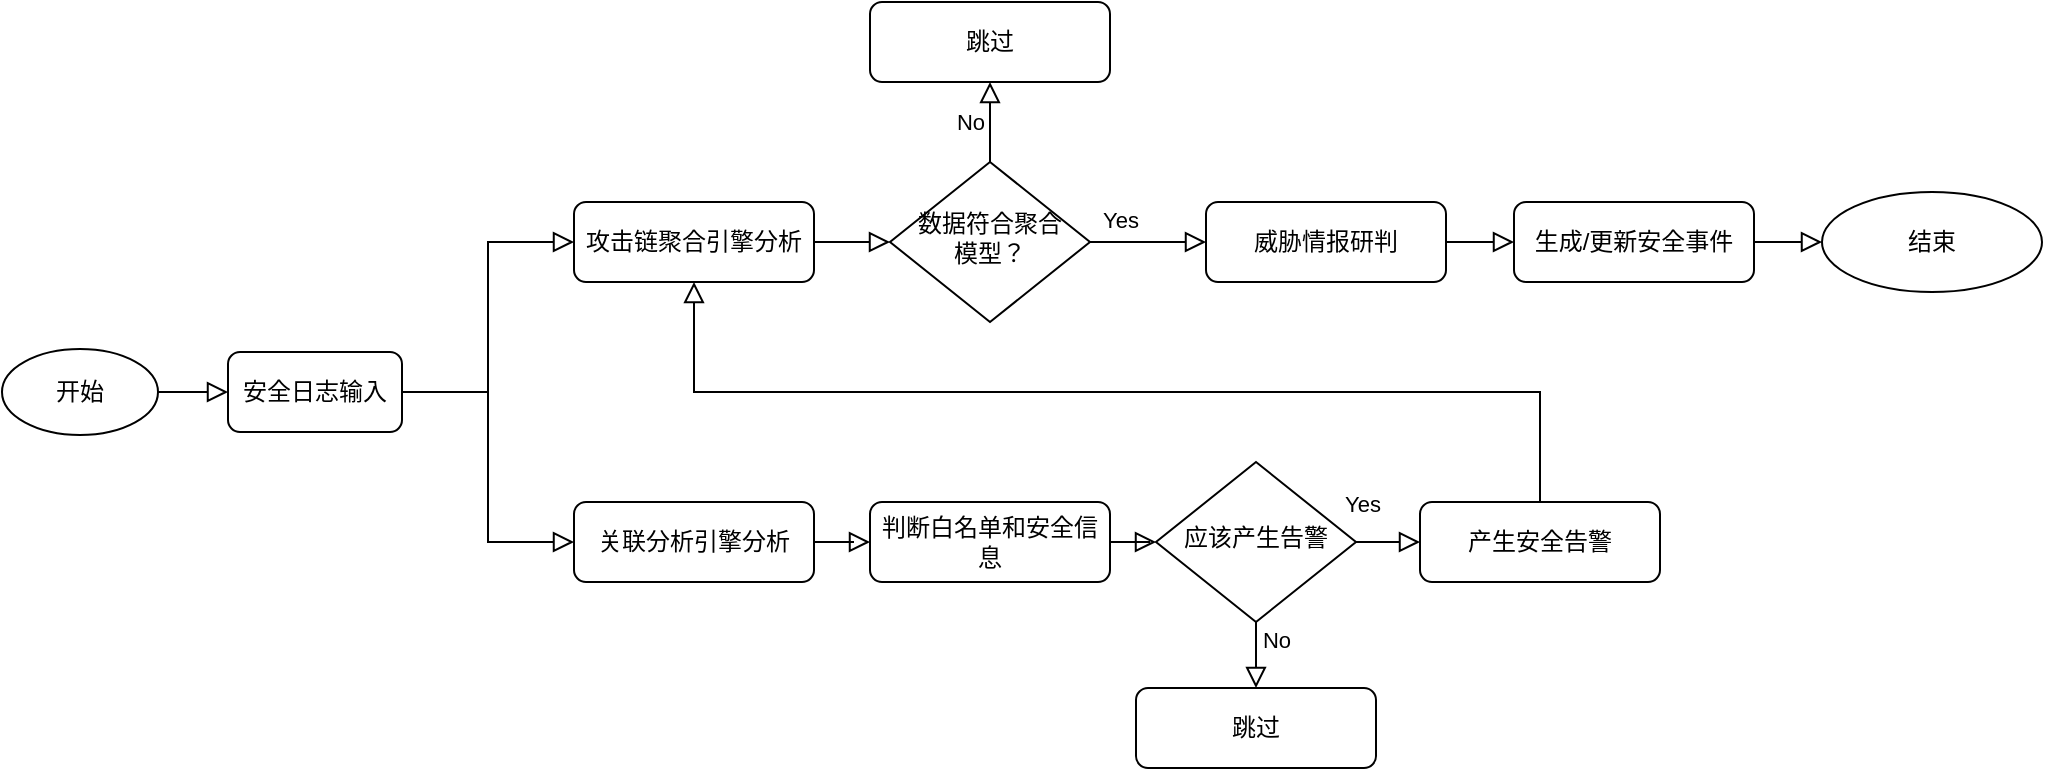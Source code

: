 <mxfile version="17.1.3" type="github">
  <diagram id="C5RBs43oDa-KdzZeNtuy" name="Page-1">
    <mxGraphModel dx="953" dy="945" grid="0" gridSize="10" guides="1" tooltips="1" connect="1" arrows="1" fold="1" page="0" pageScale="1" pageWidth="827" pageHeight="1169" math="0" shadow="0">
      <root>
        <mxCell id="WIyWlLk6GJQsqaUBKTNV-0" />
        <mxCell id="WIyWlLk6GJQsqaUBKTNV-1" parent="WIyWlLk6GJQsqaUBKTNV-0" />
        <mxCell id="uLH09OAnESGkZYjh2r8T-78" value="" style="edgeStyle=orthogonalEdgeStyle;shape=connector;rounded=0;orthogonalLoop=1;jettySize=auto;html=1;shadow=0;labelBackgroundColor=none;fontFamily=Helvetica;fontSize=11;fontColor=default;endArrow=block;endFill=0;endSize=8;strokeColor=default;strokeWidth=1;" edge="1" parent="WIyWlLk6GJQsqaUBKTNV-1" source="uLH09OAnESGkZYjh2r8T-5" target="uLH09OAnESGkZYjh2r8T-77">
          <mxGeometry relative="1" as="geometry" />
        </mxCell>
        <mxCell id="uLH09OAnESGkZYjh2r8T-5" value="开始" style="ellipse;whiteSpace=wrap;html=1;" vertex="1" parent="WIyWlLk6GJQsqaUBKTNV-1">
          <mxGeometry x="153" y="83.5" width="78" height="43" as="geometry" />
        </mxCell>
        <mxCell id="uLH09OAnESGkZYjh2r8T-45" value="" style="edgeStyle=orthogonalEdgeStyle;shape=connector;rounded=0;orthogonalLoop=1;jettySize=auto;html=1;shadow=0;labelBackgroundColor=none;fontFamily=Helvetica;fontSize=11;fontColor=default;endArrow=block;endFill=0;endSize=8;strokeColor=default;strokeWidth=1;exitX=1;exitY=0.5;exitDx=0;exitDy=0;" edge="1" parent="WIyWlLk6GJQsqaUBKTNV-1" source="uLH09OAnESGkZYjh2r8T-83" target="uLH09OAnESGkZYjh2r8T-44">
          <mxGeometry relative="1" as="geometry">
            <mxPoint x="711" y="180" as="sourcePoint" />
          </mxGeometry>
        </mxCell>
        <mxCell id="uLH09OAnESGkZYjh2r8T-48" style="edgeStyle=orthogonalEdgeStyle;shape=connector;rounded=0;orthogonalLoop=1;jettySize=auto;html=1;entryX=0.5;entryY=1;entryDx=0;entryDy=0;shadow=0;labelBackgroundColor=none;fontFamily=Helvetica;fontSize=11;fontColor=default;endArrow=block;endFill=0;endSize=8;strokeColor=default;strokeWidth=1;exitX=0.5;exitY=0;exitDx=0;exitDy=0;" edge="1" parent="WIyWlLk6GJQsqaUBKTNV-1" source="uLH09OAnESGkZYjh2r8T-44" target="uLH09OAnESGkZYjh2r8T-46">
          <mxGeometry relative="1" as="geometry" />
        </mxCell>
        <mxCell id="uLH09OAnESGkZYjh2r8T-44" value="产生安全告警" style="rounded=1;whiteSpace=wrap;html=1;fontSize=12;glass=0;strokeWidth=1;shadow=0;" vertex="1" parent="WIyWlLk6GJQsqaUBKTNV-1">
          <mxGeometry x="862" y="160" width="120" height="40" as="geometry" />
        </mxCell>
        <mxCell id="uLH09OAnESGkZYjh2r8T-50" value="" style="edgeStyle=orthogonalEdgeStyle;shape=connector;rounded=0;orthogonalLoop=1;jettySize=auto;html=1;shadow=0;labelBackgroundColor=none;fontFamily=Helvetica;fontSize=11;fontColor=default;endArrow=block;endFill=0;endSize=8;strokeColor=default;strokeWidth=1;" edge="1" parent="WIyWlLk6GJQsqaUBKTNV-1" source="uLH09OAnESGkZYjh2r8T-46" target="uLH09OAnESGkZYjh2r8T-49">
          <mxGeometry relative="1" as="geometry" />
        </mxCell>
        <mxCell id="uLH09OAnESGkZYjh2r8T-46" value="攻击链聚合引擎分析" style="rounded=1;whiteSpace=wrap;html=1;fontSize=12;glass=0;strokeWidth=1;shadow=0;" vertex="1" parent="WIyWlLk6GJQsqaUBKTNV-1">
          <mxGeometry x="439" y="10" width="120" height="40" as="geometry" />
        </mxCell>
        <mxCell id="uLH09OAnESGkZYjh2r8T-52" value="" style="edgeStyle=orthogonalEdgeStyle;shape=connector;rounded=0;orthogonalLoop=1;jettySize=auto;html=1;shadow=0;labelBackgroundColor=none;fontFamily=Helvetica;fontSize=11;fontColor=default;endArrow=block;endFill=0;endSize=8;strokeColor=default;strokeWidth=1;" edge="1" parent="WIyWlLk6GJQsqaUBKTNV-1" source="uLH09OAnESGkZYjh2r8T-49" target="uLH09OAnESGkZYjh2r8T-51">
          <mxGeometry relative="1" as="geometry" />
        </mxCell>
        <mxCell id="uLH09OAnESGkZYjh2r8T-56" value="" style="edgeStyle=orthogonalEdgeStyle;shape=connector;rounded=0;orthogonalLoop=1;jettySize=auto;html=1;shadow=0;labelBackgroundColor=none;fontFamily=Helvetica;fontSize=11;fontColor=default;endArrow=block;endFill=0;endSize=8;strokeColor=default;strokeWidth=1;" edge="1" parent="WIyWlLk6GJQsqaUBKTNV-1" source="uLH09OAnESGkZYjh2r8T-49" target="uLH09OAnESGkZYjh2r8T-54">
          <mxGeometry relative="1" as="geometry" />
        </mxCell>
        <mxCell id="uLH09OAnESGkZYjh2r8T-49" value="数据符合聚合&lt;br&gt;模型？" style="rhombus;whiteSpace=wrap;html=1;shadow=0;fontFamily=Helvetica;fontSize=12;align=center;strokeWidth=1;spacing=6;spacingTop=-4;" vertex="1" parent="WIyWlLk6GJQsqaUBKTNV-1">
          <mxGeometry x="597" y="-10" width="100" height="80" as="geometry" />
        </mxCell>
        <mxCell id="uLH09OAnESGkZYjh2r8T-51" value="跳过" style="rounded=1;whiteSpace=wrap;html=1;fontSize=12;glass=0;strokeWidth=1;shadow=0;" vertex="1" parent="WIyWlLk6GJQsqaUBKTNV-1">
          <mxGeometry x="587" y="-90" width="120" height="40" as="geometry" />
        </mxCell>
        <mxCell id="uLH09OAnESGkZYjh2r8T-53" value="No" style="text;html=1;align=center;verticalAlign=middle;resizable=0;points=[];autosize=1;strokeColor=none;fillColor=none;fontSize=11;fontFamily=Helvetica;fontColor=default;" vertex="1" parent="WIyWlLk6GJQsqaUBKTNV-1">
          <mxGeometry x="622" y="-40" width="30" height="20" as="geometry" />
        </mxCell>
        <mxCell id="uLH09OAnESGkZYjh2r8T-93" value="" style="edgeStyle=orthogonalEdgeStyle;shape=connector;rounded=0;orthogonalLoop=1;jettySize=auto;html=1;shadow=0;labelBackgroundColor=none;fontFamily=Helvetica;fontSize=11;fontColor=default;endArrow=block;endFill=0;endSize=8;strokeColor=default;strokeWidth=1;" edge="1" parent="WIyWlLk6GJQsqaUBKTNV-1" source="uLH09OAnESGkZYjh2r8T-54" target="uLH09OAnESGkZYjh2r8T-92">
          <mxGeometry relative="1" as="geometry" />
        </mxCell>
        <mxCell id="uLH09OAnESGkZYjh2r8T-54" value="威胁情报研判" style="rounded=1;whiteSpace=wrap;html=1;fontSize=12;glass=0;strokeWidth=1;shadow=0;" vertex="1" parent="WIyWlLk6GJQsqaUBKTNV-1">
          <mxGeometry x="755" y="10" width="120" height="40" as="geometry" />
        </mxCell>
        <mxCell id="uLH09OAnESGkZYjh2r8T-57" value="结束" style="ellipse;whiteSpace=wrap;html=1;" vertex="1" parent="WIyWlLk6GJQsqaUBKTNV-1">
          <mxGeometry x="1063" y="5" width="110" height="50" as="geometry" />
        </mxCell>
        <mxCell id="uLH09OAnESGkZYjh2r8T-59" value="Yes" style="text;html=1;align=center;verticalAlign=middle;resizable=0;points=[];autosize=1;strokeColor=none;fillColor=none;fontSize=11;fontFamily=Helvetica;fontColor=default;" vertex="1" parent="WIyWlLk6GJQsqaUBKTNV-1">
          <mxGeometry x="697" y="10" width="29" height="17" as="geometry" />
        </mxCell>
        <mxCell id="uLH09OAnESGkZYjh2r8T-87" value="" style="edgeStyle=orthogonalEdgeStyle;shape=connector;rounded=0;orthogonalLoop=1;jettySize=auto;html=1;shadow=0;labelBackgroundColor=none;fontFamily=Helvetica;fontSize=11;fontColor=default;endArrow=block;endFill=0;endSize=8;strokeColor=default;strokeWidth=1;" edge="1" parent="WIyWlLk6GJQsqaUBKTNV-1" source="uLH09OAnESGkZYjh2r8T-76" target="uLH09OAnESGkZYjh2r8T-83">
          <mxGeometry relative="1" as="geometry" />
        </mxCell>
        <mxCell id="uLH09OAnESGkZYjh2r8T-76" value="判断白名单和安全信息" style="rounded=1;whiteSpace=wrap;html=1;fontSize=12;glass=0;strokeWidth=1;shadow=0;" vertex="1" parent="WIyWlLk6GJQsqaUBKTNV-1">
          <mxGeometry x="587" y="160" width="120" height="40" as="geometry" />
        </mxCell>
        <mxCell id="uLH09OAnESGkZYjh2r8T-79" style="edgeStyle=orthogonalEdgeStyle;shape=connector;rounded=0;orthogonalLoop=1;jettySize=auto;html=1;shadow=0;labelBackgroundColor=none;fontFamily=Helvetica;fontSize=11;fontColor=default;endArrow=block;endFill=0;endSize=8;strokeColor=default;strokeWidth=1;entryX=0;entryY=0.5;entryDx=0;entryDy=0;" edge="1" parent="WIyWlLk6GJQsqaUBKTNV-1" source="uLH09OAnESGkZYjh2r8T-77" target="uLH09OAnESGkZYjh2r8T-80">
          <mxGeometry relative="1" as="geometry">
            <mxPoint x="390.414" y="176.748" as="targetPoint" />
          </mxGeometry>
        </mxCell>
        <mxCell id="uLH09OAnESGkZYjh2r8T-77" value="安全日志输入" style="rounded=1;whiteSpace=wrap;html=1;fontSize=12;glass=0;strokeWidth=1;shadow=0;" vertex="1" parent="WIyWlLk6GJQsqaUBKTNV-1">
          <mxGeometry x="266" y="85" width="87" height="40" as="geometry" />
        </mxCell>
        <mxCell id="uLH09OAnESGkZYjh2r8T-86" value="" style="edgeStyle=orthogonalEdgeStyle;shape=connector;rounded=0;orthogonalLoop=1;jettySize=auto;html=1;shadow=0;labelBackgroundColor=none;fontFamily=Helvetica;fontSize=11;fontColor=default;endArrow=block;endFill=0;endSize=8;strokeColor=default;strokeWidth=1;entryX=0;entryY=0.5;entryDx=0;entryDy=0;" edge="1" parent="WIyWlLk6GJQsqaUBKTNV-1" source="uLH09OAnESGkZYjh2r8T-80" target="uLH09OAnESGkZYjh2r8T-76">
          <mxGeometry relative="1" as="geometry" />
        </mxCell>
        <mxCell id="uLH09OAnESGkZYjh2r8T-80" value="关联分析引擎分析" style="rounded=1;whiteSpace=wrap;html=1;fontSize=12;glass=0;strokeWidth=1;shadow=0;" vertex="1" parent="WIyWlLk6GJQsqaUBKTNV-1">
          <mxGeometry x="439" y="160" width="120" height="40" as="geometry" />
        </mxCell>
        <mxCell id="uLH09OAnESGkZYjh2r8T-81" style="edgeStyle=orthogonalEdgeStyle;shape=connector;rounded=0;orthogonalLoop=1;jettySize=auto;html=1;shadow=0;labelBackgroundColor=none;fontFamily=Helvetica;fontSize=11;fontColor=default;endArrow=block;endFill=0;endSize=8;strokeColor=default;strokeWidth=1;entryX=0;entryY=0.5;entryDx=0;entryDy=0;exitX=1;exitY=0.5;exitDx=0;exitDy=0;" edge="1" parent="WIyWlLk6GJQsqaUBKTNV-1" source="uLH09OAnESGkZYjh2r8T-77" target="uLH09OAnESGkZYjh2r8T-46">
          <mxGeometry relative="1" as="geometry">
            <mxPoint x="453" y="80" as="targetPoint" />
            <mxPoint x="367" y="115" as="sourcePoint" />
          </mxGeometry>
        </mxCell>
        <mxCell id="uLH09OAnESGkZYjh2r8T-90" value="" style="edgeStyle=orthogonalEdgeStyle;shape=connector;rounded=0;orthogonalLoop=1;jettySize=auto;html=1;shadow=0;labelBackgroundColor=none;fontFamily=Helvetica;fontSize=11;fontColor=default;endArrow=block;endFill=0;endSize=8;strokeColor=default;strokeWidth=1;" edge="1" parent="WIyWlLk6GJQsqaUBKTNV-1" source="uLH09OAnESGkZYjh2r8T-83" target="uLH09OAnESGkZYjh2r8T-89">
          <mxGeometry relative="1" as="geometry" />
        </mxCell>
        <mxCell id="uLH09OAnESGkZYjh2r8T-83" value="应该产生告警" style="rhombus;whiteSpace=wrap;html=1;shadow=0;fontFamily=Helvetica;fontSize=12;align=center;strokeWidth=1;spacing=6;spacingTop=-4;" vertex="1" parent="WIyWlLk6GJQsqaUBKTNV-1">
          <mxGeometry x="730" y="140" width="100" height="80" as="geometry" />
        </mxCell>
        <mxCell id="uLH09OAnESGkZYjh2r8T-88" value="Yes" style="text;html=1;align=center;verticalAlign=middle;resizable=0;points=[];autosize=1;strokeColor=none;fillColor=none;fontSize=11;fontFamily=Helvetica;fontColor=default;" vertex="1" parent="WIyWlLk6GJQsqaUBKTNV-1">
          <mxGeometry x="818" y="152" width="29" height="17" as="geometry" />
        </mxCell>
        <mxCell id="uLH09OAnESGkZYjh2r8T-89" value="跳过" style="rounded=1;whiteSpace=wrap;html=1;fontSize=12;glass=0;strokeWidth=1;shadow=0;" vertex="1" parent="WIyWlLk6GJQsqaUBKTNV-1">
          <mxGeometry x="720" y="253" width="120" height="40" as="geometry" />
        </mxCell>
        <mxCell id="uLH09OAnESGkZYjh2r8T-91" value="No" style="text;html=1;align=center;verticalAlign=middle;resizable=0;points=[];autosize=1;strokeColor=none;fillColor=none;fontSize=11;fontFamily=Helvetica;fontColor=default;" vertex="1" parent="WIyWlLk6GJQsqaUBKTNV-1">
          <mxGeometry x="777" y="220" width="26" height="17" as="geometry" />
        </mxCell>
        <mxCell id="uLH09OAnESGkZYjh2r8T-94" value="" style="edgeStyle=orthogonalEdgeStyle;shape=connector;rounded=0;orthogonalLoop=1;jettySize=auto;html=1;shadow=0;labelBackgroundColor=none;fontFamily=Helvetica;fontSize=11;fontColor=default;endArrow=block;endFill=0;endSize=8;strokeColor=default;strokeWidth=1;" edge="1" parent="WIyWlLk6GJQsqaUBKTNV-1" source="uLH09OAnESGkZYjh2r8T-92" target="uLH09OAnESGkZYjh2r8T-57">
          <mxGeometry relative="1" as="geometry" />
        </mxCell>
        <mxCell id="uLH09OAnESGkZYjh2r8T-92" value="生成/更新安全事件" style="rounded=1;whiteSpace=wrap;html=1;fontSize=12;glass=0;strokeWidth=1;shadow=0;" vertex="1" parent="WIyWlLk6GJQsqaUBKTNV-1">
          <mxGeometry x="909" y="10" width="120" height="40" as="geometry" />
        </mxCell>
      </root>
    </mxGraphModel>
  </diagram>
</mxfile>
